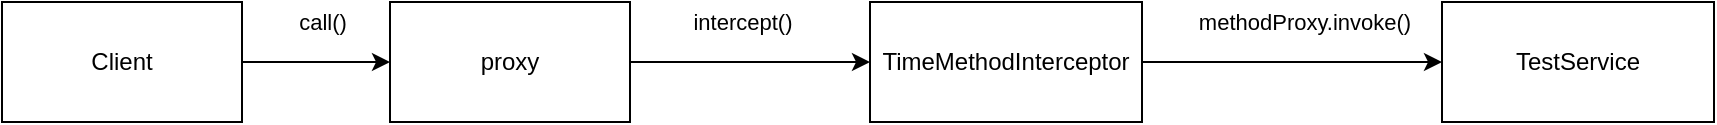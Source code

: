 <mxfile version="21.1.4" type="device">
  <diagram name="페이지-1" id="359srchq2BuiH0izmWam">
    <mxGraphModel dx="1858" dy="589" grid="1" gridSize="10" guides="1" tooltips="1" connect="1" arrows="1" fold="1" page="1" pageScale="1" pageWidth="827" pageHeight="1169" math="0" shadow="0">
      <root>
        <mxCell id="0" />
        <mxCell id="1" parent="0" />
        <mxCell id="zK0Ivg1ZHaH_nDIwUeP7-8" value="call()" style="edgeStyle=orthogonalEdgeStyle;rounded=0;orthogonalLoop=1;jettySize=auto;html=1;" edge="1" parent="1" source="zK0Ivg1ZHaH_nDIwUeP7-9" target="zK0Ivg1ZHaH_nDIwUeP7-11">
          <mxGeometry x="0.081" y="20" relative="1" as="geometry">
            <mxPoint as="offset" />
          </mxGeometry>
        </mxCell>
        <mxCell id="zK0Ivg1ZHaH_nDIwUeP7-9" value="Client" style="rounded=0;whiteSpace=wrap;html=1;" vertex="1" parent="1">
          <mxGeometry x="-10" y="180" width="120" height="60" as="geometry" />
        </mxCell>
        <mxCell id="zK0Ivg1ZHaH_nDIwUeP7-10" value="intercept()" style="edgeStyle=orthogonalEdgeStyle;rounded=0;orthogonalLoop=1;jettySize=auto;html=1;" edge="1" parent="1" source="zK0Ivg1ZHaH_nDIwUeP7-11" target="zK0Ivg1ZHaH_nDIwUeP7-13">
          <mxGeometry x="-0.067" y="20" relative="1" as="geometry">
            <mxPoint as="offset" />
          </mxGeometry>
        </mxCell>
        <mxCell id="zK0Ivg1ZHaH_nDIwUeP7-11" value="proxy" style="rounded=0;whiteSpace=wrap;html=1;" vertex="1" parent="1">
          <mxGeometry x="184" y="180" width="120" height="60" as="geometry" />
        </mxCell>
        <mxCell id="zK0Ivg1ZHaH_nDIwUeP7-12" value="methodProxy.invoke()" style="edgeStyle=orthogonalEdgeStyle;rounded=0;orthogonalLoop=1;jettySize=auto;html=1;" edge="1" parent="1" source="zK0Ivg1ZHaH_nDIwUeP7-13" target="zK0Ivg1ZHaH_nDIwUeP7-14">
          <mxGeometry x="0.077" y="20" relative="1" as="geometry">
            <mxPoint as="offset" />
          </mxGeometry>
        </mxCell>
        <mxCell id="zK0Ivg1ZHaH_nDIwUeP7-13" value="TimeMethodInterceptor" style="rounded=0;whiteSpace=wrap;html=1;" vertex="1" parent="1">
          <mxGeometry x="424" y="180" width="136" height="60" as="geometry" />
        </mxCell>
        <mxCell id="zK0Ivg1ZHaH_nDIwUeP7-14" value="TestService" style="rounded=0;whiteSpace=wrap;html=1;" vertex="1" parent="1">
          <mxGeometry x="710" y="180" width="136" height="60" as="geometry" />
        </mxCell>
      </root>
    </mxGraphModel>
  </diagram>
</mxfile>
